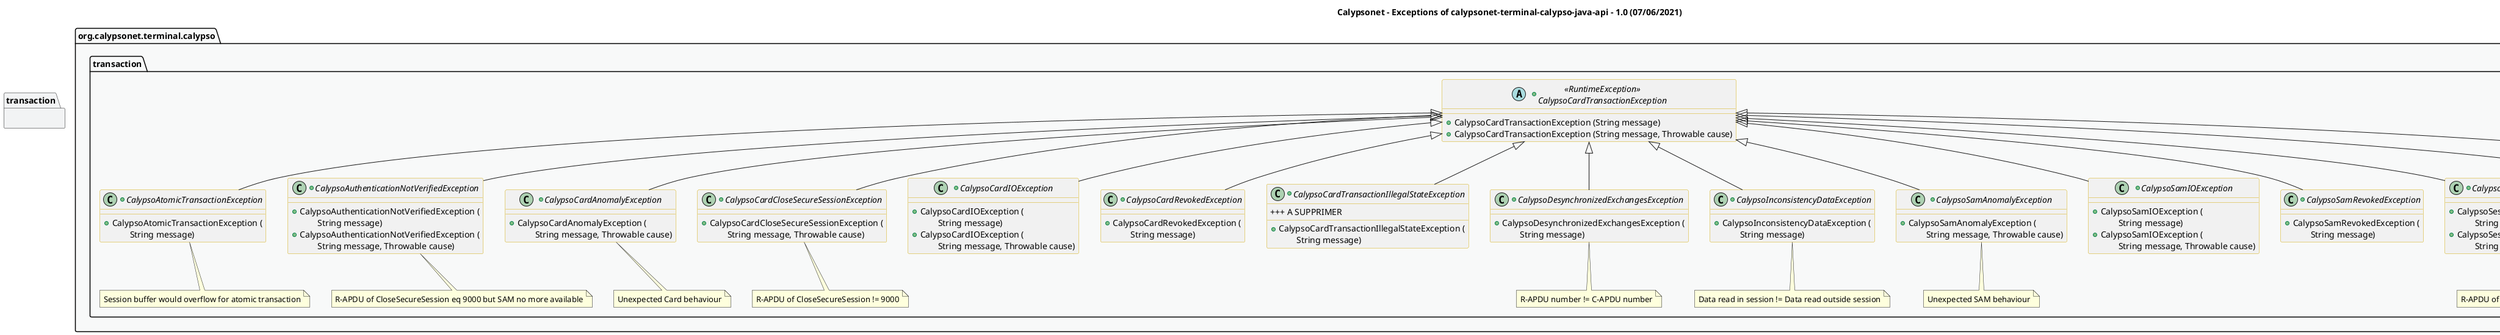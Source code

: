 @startuml
title
    Calypsonet - Exceptions of calypsonet-terminal-calypso-java-api - 1.0 (07/06/2021)
end title

' == THEME ==

'Couleurs issues de : https://htmlcolorcodes.com/fr/tableau-de-couleur/tableau-de-couleur-design-plat/
!define C_GREY1 F8F9F9
!define C_GREY2 F2F3F4
!define C_GREY3 E5E7E9
!define C_GREY4 D7DBDD
!define C_GREY5 CACFD2
!define C_GREY6 BDC3C7
!define C_LINK 3498DB
!define C_USE 27AE60

skinparam Shadowing false
skinparam ClassFontStyle italic
skinparam ClassBorderColor #D4AC0D
skinparam stereotypeABorderColor #A9DCDF
skinparam stereotypeIBorderColor #B4A7E5
skinparam stereotypeCBorderColor #ADD1B2
skinparam stereotypeEBorderColor #EB93DF
' Red
skinparam ClassBackgroundColor<<red>> #FDEDEC
skinparam ClassBorderColor<<red>> #E74C3C
hide <<red>> stereotype
' Purple
skinparam ClassBackgroundColor<<purple>> #F4ECF7
skinparam ClassBorderColor<<purple>> #8E44AD
hide <<purple>> stereotype
' blue
skinparam ClassBackgroundColor<<blue>> #EBF5FB
skinparam ClassBorderColor<<blue>> #3498DB
hide <<blue>> stereotype
' Green
skinparam ClassBackgroundColor<<green>> #E9F7EF
skinparam ClassBorderColor<<green>> #27AE60
hide <<green>> stereotype
' Grey
skinparam ClassBackgroundColor<<grey>> #EAECEE
skinparam ClassBorderColor<<grey>> #2C3E50
hide <<grey>> stereotype

' == CONTENT ==

package "org.calypsonet.terminal.calypso" as api {

    package transaction {

        +abstract class "<<RuntimeException>>\nCalypsoCardTransactionException" as CalypsoCardTransactionException {
            +CalypsoCardTransactionException (String message)
            +CalypsoCardTransactionException (String message, Throwable cause)
        }

        +class "CalypsoAtomicTransactionException" as CalypsoAtomicTransactionException extends CalypsoCardTransactionException {
            +CalypsoAtomicTransactionException (
                \tString message)
        }
        note bottom of CalypsoAtomicTransactionException: Session buffer would overflow for atomic transaction

        +class "CalypsoAuthenticationNotVerifiedException" as CalypsoAuthenticationNotVerifiedException extends CalypsoCardTransactionException {
            +CalypsoAuthenticationNotVerifiedException (
                \tString message)
            +CalypsoAuthenticationNotVerifiedException (
                \tString message, Throwable cause)
        }
        note bottom of CalypsoAuthenticationNotVerifiedException: R-APDU of CloseSecureSession eq 9000 but SAM no more available

        +class "CalypsoCardAnomalyException" as CalypsoCardAnomalyException extends CalypsoCardTransactionException {
            +CalypsoCardAnomalyException (
                \tString message, Throwable cause)
        }
        note bottom of CalypsoCardAnomalyException: Unexpected Card behaviour

        +class "CalypsoCardCloseSecureSessionException" as CalypsoCardCloseSecureSessionException extends CalypsoCardTransactionException {
            +CalypsoCardCloseSecureSessionException (
                \tString message, Throwable cause)
        }
        note bottom of CalypsoCardCloseSecureSessionException: R-APDU of CloseSecureSession != 9000

        +class "CalypsoCardIOException" as CalypsoCardIOException extends CalypsoCardTransactionException {
            +CalypsoCardIOException (
                \tString message)
            +CalypsoCardIOException (
                \tString message, Throwable cause)
        }

        +class "CalypsoCardRevokedException" as CalypsoCardRevokedException extends CalypsoCardTransactionException {
            +CalypsoCardRevokedException (
                \tString message)
        }

        +class "CalypsoCardTransactionIllegalStateException" as CalypsoCardTransactionIllegalStateException extends CalypsoCardTransactionException {
            +CalypsoCardTransactionIllegalStateException (
                \tString message)
            +++ A SUPPRIMER
        }

        +class "CalypsoDesynchronizedExchangesException" as CalypsoDesynchronizedExchangesException extends CalypsoCardTransactionException {
            +CalypsoDesynchronizedExchangesException (
                \tString message)
        }
        note bottom of CalypsoDesynchronizedExchangesException: R-APDU number != C-APDU number

        +class "CalypsoInconsistencyDataException" as CalypsoInconsistencyDataException extends CalypsoCardTransactionException {
            +CalypsoInconsistencyDataException (
                \tString message)
        }
        note bottom of CalypsoInconsistencyDataException: Data read in session != Data read outside session

        +class "CalypsoSamAnomalyException" as CalypsoSamAnomalyException extends CalypsoCardTransactionException {
            +CalypsoSamAnomalyException (
                \tString message, Throwable cause)
        }
        note bottom of CalypsoSamAnomalyException: Unexpected SAM behaviour

        +class "CalypsoSamIOException" as CalypsoSamIOException extends CalypsoCardTransactionException {
            +CalypsoSamIOException (
                \tString message)
            +CalypsoSamIOException (
                \tString message, Throwable cause)
        }

        +class "CalypsoSamRevokedException" as CalypsoSamRevokedException extends CalypsoCardTransactionException {
            +CalypsoSamRevokedException (
                \tString message)
        }

        +class "CalypsoSessionAuthenticationException" as CalypsoSessionAuthenticationException extends CalypsoCardTransactionException {
            +CalypsoSessionAuthenticationException (
                \tString message)
            +CalypsoSessionAuthenticationException (
                \tString message, Throwable cause)
        }
        note bottom of CalypsoSessionAuthenticationException: R-APDU of DigestAuthenticate eq 6985

        +class "CalypsoSvAuthenticationException" as CalypsoSvAuthenticationException extends CalypsoCardTransactionException {
            +CalypsoSvAuthenticationException (
                \tString message)
            +CalypsoSvAuthenticationException (
                \tString message, Throwable cause)
        }
        note bottom of CalypsoSvAuthenticationException: R-APDU of SvCheck eq 6985

        +class "CalypsoUnauthorizedKvcException" as CalypsoUnauthorizedKvcException extends CalypsoCardTransactionException {
            +CalypsoUnauthorizedKvcException (
                \tString message)
        }

    }
}

' Associations

' == LAYOUT ==

'CalypsoCardTransactionException -[hidden]left- CalypsoAtomicTransactionException

' == STYLE ==

package api #C_GREY1 {}
package transaction #C_GREY2 {}


@enduml